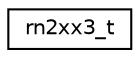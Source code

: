 digraph "Graphical Class Hierarchy"
{
 // LATEX_PDF_SIZE
  edge [fontname="Helvetica",fontsize="10",labelfontname="Helvetica",labelfontsize="10"];
  node [fontname="Helvetica",fontsize="10",shape=record];
  rankdir="LR";
  Node0 [label="rn2xx3_t",height=0.2,width=0.4,color="black", fillcolor="white", style="filled",URL="$structrn2xx3__t.html",tooltip="RN2483/RN2903 device descriptor."];
}
